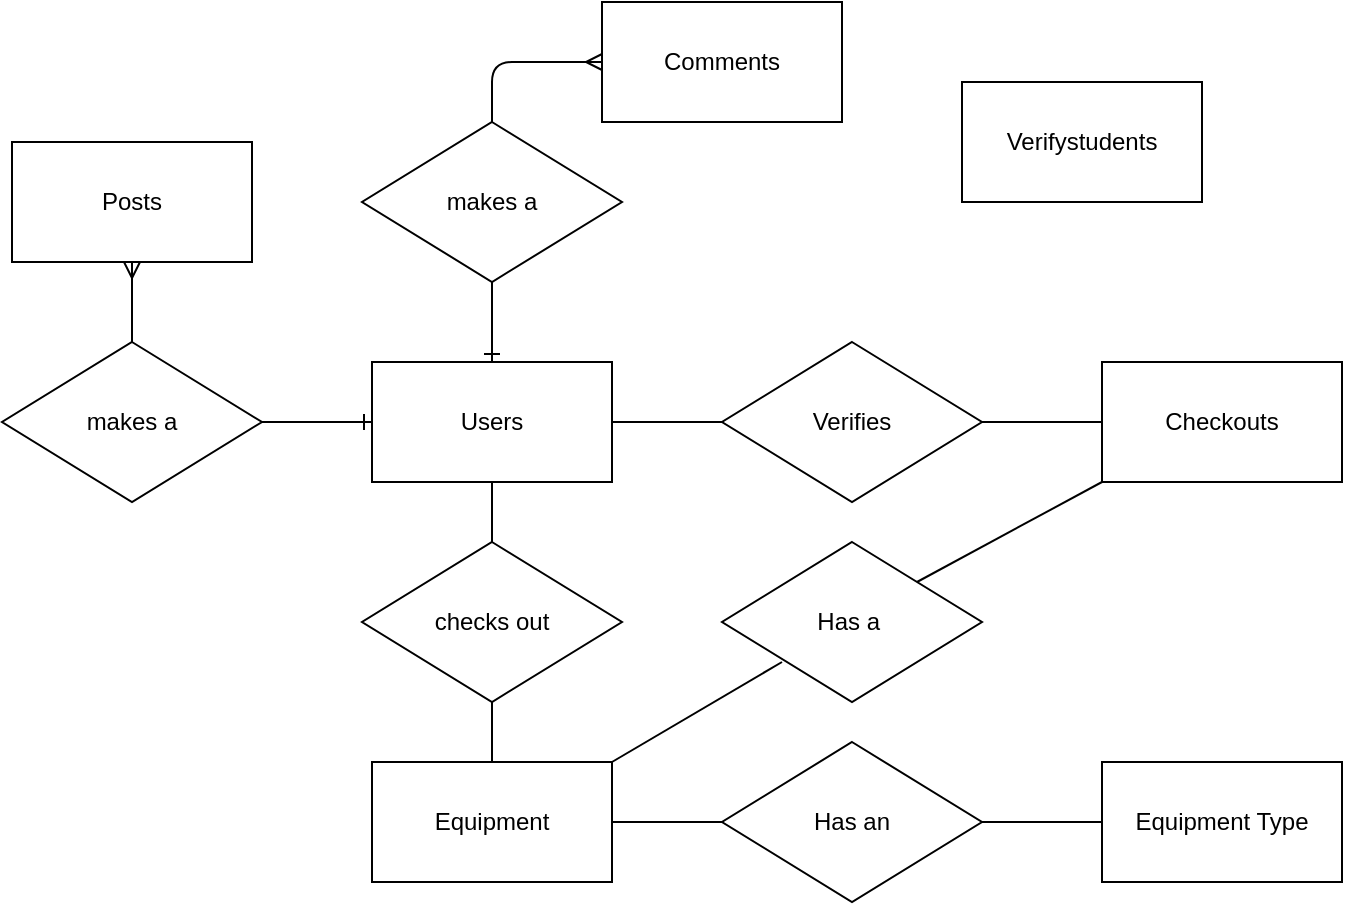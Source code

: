 <mxfile version="14.6.6" type="device"><diagram id="R2lEEEUBdFMjLlhIrx00" name="Page-1"><mxGraphModel dx="1796" dy="614" grid="1" gridSize="10" guides="1" tooltips="1" connect="1" arrows="1" fold="1" page="1" pageScale="1" pageWidth="850" pageHeight="1100" math="0" shadow="0" extFonts="Permanent Marker^https://fonts.googleapis.com/css?family=Permanent+Marker"><root><mxCell id="0"/><mxCell id="1" parent="0"/><mxCell id="v-1PisdY7lrhyoby8FBg-1" value="Checkouts" style="rounded=0;whiteSpace=wrap;html=1;" parent="1" vertex="1"><mxGeometry x="510" y="220" width="120" height="60" as="geometry"/></mxCell><mxCell id="v-1PisdY7lrhyoby8FBg-2" value="Comments" style="rounded=0;whiteSpace=wrap;html=1;" parent="1" vertex="1"><mxGeometry x="260" y="40" width="120" height="60" as="geometry"/></mxCell><mxCell id="v-1PisdY7lrhyoby8FBg-3" value="Users" style="rounded=0;whiteSpace=wrap;html=1;" parent="1" vertex="1"><mxGeometry x="145" y="220" width="120" height="60" as="geometry"/></mxCell><mxCell id="v-1PisdY7lrhyoby8FBg-4" value="Posts" style="rounded=0;whiteSpace=wrap;html=1;" parent="1" vertex="1"><mxGeometry x="-35" y="110" width="120" height="60" as="geometry"/></mxCell><mxCell id="v-1PisdY7lrhyoby8FBg-5" value="Equipment Type" style="rounded=0;whiteSpace=wrap;html=1;" parent="1" vertex="1"><mxGeometry x="510" y="420" width="120" height="60" as="geometry"/></mxCell><mxCell id="v-1PisdY7lrhyoby8FBg-6" value="Verifystudents" style="rounded=0;whiteSpace=wrap;html=1;" parent="1" vertex="1"><mxGeometry x="440" y="80" width="120" height="60" as="geometry"/></mxCell><mxCell id="v-1PisdY7lrhyoby8FBg-8" value="Equipment" style="rounded=0;whiteSpace=wrap;html=1;" parent="1" vertex="1"><mxGeometry x="145" y="420" width="120" height="60" as="geometry"/></mxCell><mxCell id="v-1PisdY7lrhyoby8FBg-9" value="makes a" style="rhombus;whiteSpace=wrap;html=1;" parent="1" vertex="1"><mxGeometry x="140" y="100" width="130" height="80" as="geometry"/></mxCell><mxCell id="v-1PisdY7lrhyoby8FBg-12" value="" style="endArrow=ERmany;html=1;strokeColor=#000000;endFill=0;entryX=0;entryY=0.5;entryDx=0;entryDy=0;exitX=0.5;exitY=0;exitDx=0;exitDy=0;" parent="1" source="v-1PisdY7lrhyoby8FBg-9" target="v-1PisdY7lrhyoby8FBg-2" edge="1"><mxGeometry width="50" height="50" relative="1" as="geometry"><mxPoint x="540" y="270" as="sourcePoint"/><mxPoint x="590" y="220" as="targetPoint"/><Array as="points"><mxPoint x="205" y="70"/></Array></mxGeometry></mxCell><mxCell id="v-1PisdY7lrhyoby8FBg-13" value="" style="endArrow=none;html=1;strokeColor=#000000;endFill=0;entryX=0.5;entryY=1;entryDx=0;entryDy=0;exitX=0.5;exitY=0;exitDx=0;exitDy=0;startArrow=ERone;startFill=0;" parent="1" source="v-1PisdY7lrhyoby8FBg-3" target="v-1PisdY7lrhyoby8FBg-9" edge="1"><mxGeometry width="50" height="50" relative="1" as="geometry"><mxPoint x="215" y="110" as="sourcePoint"/><mxPoint x="280" y="70" as="targetPoint"/><Array as="points"/></mxGeometry></mxCell><mxCell id="v-1PisdY7lrhyoby8FBg-14" value="" style="endArrow=ERmany;html=1;strokeColor=#000000;endFill=0;exitX=0.5;exitY=0;exitDx=0;exitDy=0;entryX=0.5;entryY=1;entryDx=0;entryDy=0;" parent="1" source="v-1PisdY7lrhyoby8FBg-16" target="v-1PisdY7lrhyoby8FBg-4" edge="1"><mxGeometry width="50" height="50" relative="1" as="geometry"><mxPoint x="110" y="100" as="sourcePoint"/><mxPoint x="10" y="180" as="targetPoint"/><Array as="points"/></mxGeometry></mxCell><mxCell id="v-1PisdY7lrhyoby8FBg-16" value="makes a" style="rhombus;whiteSpace=wrap;html=1;" parent="1" vertex="1"><mxGeometry x="-40" y="210" width="130" height="80" as="geometry"/></mxCell><mxCell id="v-1PisdY7lrhyoby8FBg-17" value="" style="endArrow=none;html=1;strokeColor=#000000;endFill=0;entryX=1;entryY=0.5;entryDx=0;entryDy=0;exitX=0;exitY=0.5;exitDx=0;exitDy=0;startArrow=ERone;startFill=0;" parent="1" source="v-1PisdY7lrhyoby8FBg-3" target="v-1PisdY7lrhyoby8FBg-16" edge="1"><mxGeometry width="50" height="50" relative="1" as="geometry"><mxPoint x="215" y="230" as="sourcePoint"/><mxPoint x="215" y="190" as="targetPoint"/><Array as="points"/></mxGeometry></mxCell><mxCell id="v-1PisdY7lrhyoby8FBg-18" value="Has a&amp;nbsp;" style="rhombus;whiteSpace=wrap;html=1;" parent="1" vertex="1"><mxGeometry x="320" y="310" width="130" height="80" as="geometry"/></mxCell><mxCell id="v-1PisdY7lrhyoby8FBg-19" value="checks out" style="rhombus;whiteSpace=wrap;html=1;" parent="1" vertex="1"><mxGeometry x="140" y="310" width="130" height="80" as="geometry"/></mxCell><mxCell id="v-1PisdY7lrhyoby8FBg-20" value="Verifies" style="rhombus;whiteSpace=wrap;html=1;" parent="1" vertex="1"><mxGeometry x="320" y="210" width="130" height="80" as="geometry"/></mxCell><mxCell id="v-1PisdY7lrhyoby8FBg-21" value="Has an" style="rhombus;whiteSpace=wrap;html=1;" parent="1" vertex="1"><mxGeometry x="320" y="410" width="130" height="80" as="geometry"/></mxCell><mxCell id="v-1PisdY7lrhyoby8FBg-22" value="" style="endArrow=none;html=1;strokeColor=#000000;entryX=0.5;entryY=1;entryDx=0;entryDy=0;exitX=0.5;exitY=0;exitDx=0;exitDy=0;" parent="1" source="v-1PisdY7lrhyoby8FBg-8" target="v-1PisdY7lrhyoby8FBg-19" edge="1"><mxGeometry width="50" height="50" relative="1" as="geometry"><mxPoint x="50" y="410" as="sourcePoint"/><mxPoint x="100" y="360" as="targetPoint"/></mxGeometry></mxCell><mxCell id="v-1PisdY7lrhyoby8FBg-23" value="" style="endArrow=none;html=1;strokeColor=#000000;entryX=0.5;entryY=1;entryDx=0;entryDy=0;exitX=0.5;exitY=0;exitDx=0;exitDy=0;" parent="1" source="v-1PisdY7lrhyoby8FBg-19" target="v-1PisdY7lrhyoby8FBg-3" edge="1"><mxGeometry width="50" height="50" relative="1" as="geometry"><mxPoint x="20" y="490" as="sourcePoint"/><mxPoint x="70" y="440" as="targetPoint"/></mxGeometry></mxCell><mxCell id="v-1PisdY7lrhyoby8FBg-26" value="" style="endArrow=none;html=1;strokeColor=#000000;entryX=1;entryY=0.5;entryDx=0;entryDy=0;exitX=0;exitY=0.5;exitDx=0;exitDy=0;" parent="1" source="v-1PisdY7lrhyoby8FBg-20" target="v-1PisdY7lrhyoby8FBg-3" edge="1"><mxGeometry width="50" height="50" relative="1" as="geometry"><mxPoint x="225" y="330" as="sourcePoint"/><mxPoint x="225" y="300" as="targetPoint"/></mxGeometry></mxCell><mxCell id="v-1PisdY7lrhyoby8FBg-27" value="" style="endArrow=none;html=1;strokeColor=#000000;entryX=1;entryY=0.5;entryDx=0;entryDy=0;exitX=0;exitY=0.5;exitDx=0;exitDy=0;" parent="1" source="v-1PisdY7lrhyoby8FBg-1" target="v-1PisdY7lrhyoby8FBg-20" edge="1"><mxGeometry width="50" height="50" relative="1" as="geometry"><mxPoint x="235" y="340" as="sourcePoint"/><mxPoint x="235" y="310" as="targetPoint"/></mxGeometry></mxCell><mxCell id="v-1PisdY7lrhyoby8FBg-28" value="" style="endArrow=none;html=1;strokeColor=#000000;entryX=1;entryY=0.5;entryDx=0;entryDy=0;exitX=0;exitY=0.5;exitDx=0;exitDy=0;" parent="1" source="v-1PisdY7lrhyoby8FBg-21" target="v-1PisdY7lrhyoby8FBg-8" edge="1"><mxGeometry width="50" height="50" relative="1" as="geometry"><mxPoint x="245" y="350" as="sourcePoint"/><mxPoint x="245" y="320" as="targetPoint"/></mxGeometry></mxCell><mxCell id="v-1PisdY7lrhyoby8FBg-29" value="" style="endArrow=none;html=1;strokeColor=#000000;entryX=0;entryY=0.5;entryDx=0;entryDy=0;exitX=1;exitY=0.5;exitDx=0;exitDy=0;" parent="1" source="v-1PisdY7lrhyoby8FBg-21" target="v-1PisdY7lrhyoby8FBg-5" edge="1"><mxGeometry width="50" height="50" relative="1" as="geometry"><mxPoint x="255" y="360" as="sourcePoint"/><mxPoint x="255" y="330" as="targetPoint"/></mxGeometry></mxCell><mxCell id="v-1PisdY7lrhyoby8FBg-30" value="" style="endArrow=none;html=1;strokeColor=#000000;exitX=1;exitY=0;exitDx=0;exitDy=0;" parent="1" source="v-1PisdY7lrhyoby8FBg-8" edge="1"><mxGeometry width="50" height="50" relative="1" as="geometry"><mxPoint x="265" y="370" as="sourcePoint"/><mxPoint x="350" y="370" as="targetPoint"/></mxGeometry></mxCell><mxCell id="v-1PisdY7lrhyoby8FBg-31" value="" style="endArrow=none;html=1;strokeColor=#000000;entryX=1;entryY=0;entryDx=0;entryDy=0;exitX=0;exitY=1;exitDx=0;exitDy=0;" parent="1" source="v-1PisdY7lrhyoby8FBg-1" target="v-1PisdY7lrhyoby8FBg-18" edge="1"><mxGeometry width="50" height="50" relative="1" as="geometry"><mxPoint x="275" y="380" as="sourcePoint"/><mxPoint x="275" y="350" as="targetPoint"/></mxGeometry></mxCell></root></mxGraphModel></diagram></mxfile>